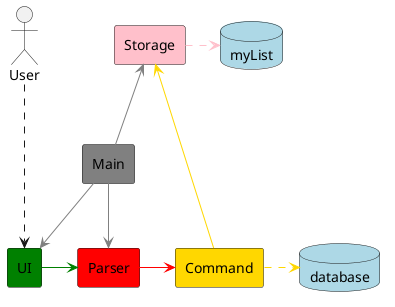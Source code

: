 @startuml

skinparam componentStyle rectangle

actor User
database myList #lightblue
database database #lightblue

component UI #green
component Parser #red
component Main #gray
component Storage #pink
component Command #gold

User -down.-> UI
UI -[#green]right-> Parser

Main -[#gray]down-> Parser
Main -[#gray]down-> UI
Main -[#gray]up-> Storage

Command -[#gold]down-> Storage
Parser -[#red]right-> Command

Command -[#gold]right.-> database
Storage -[#pink]right.-> myList

@enduml
